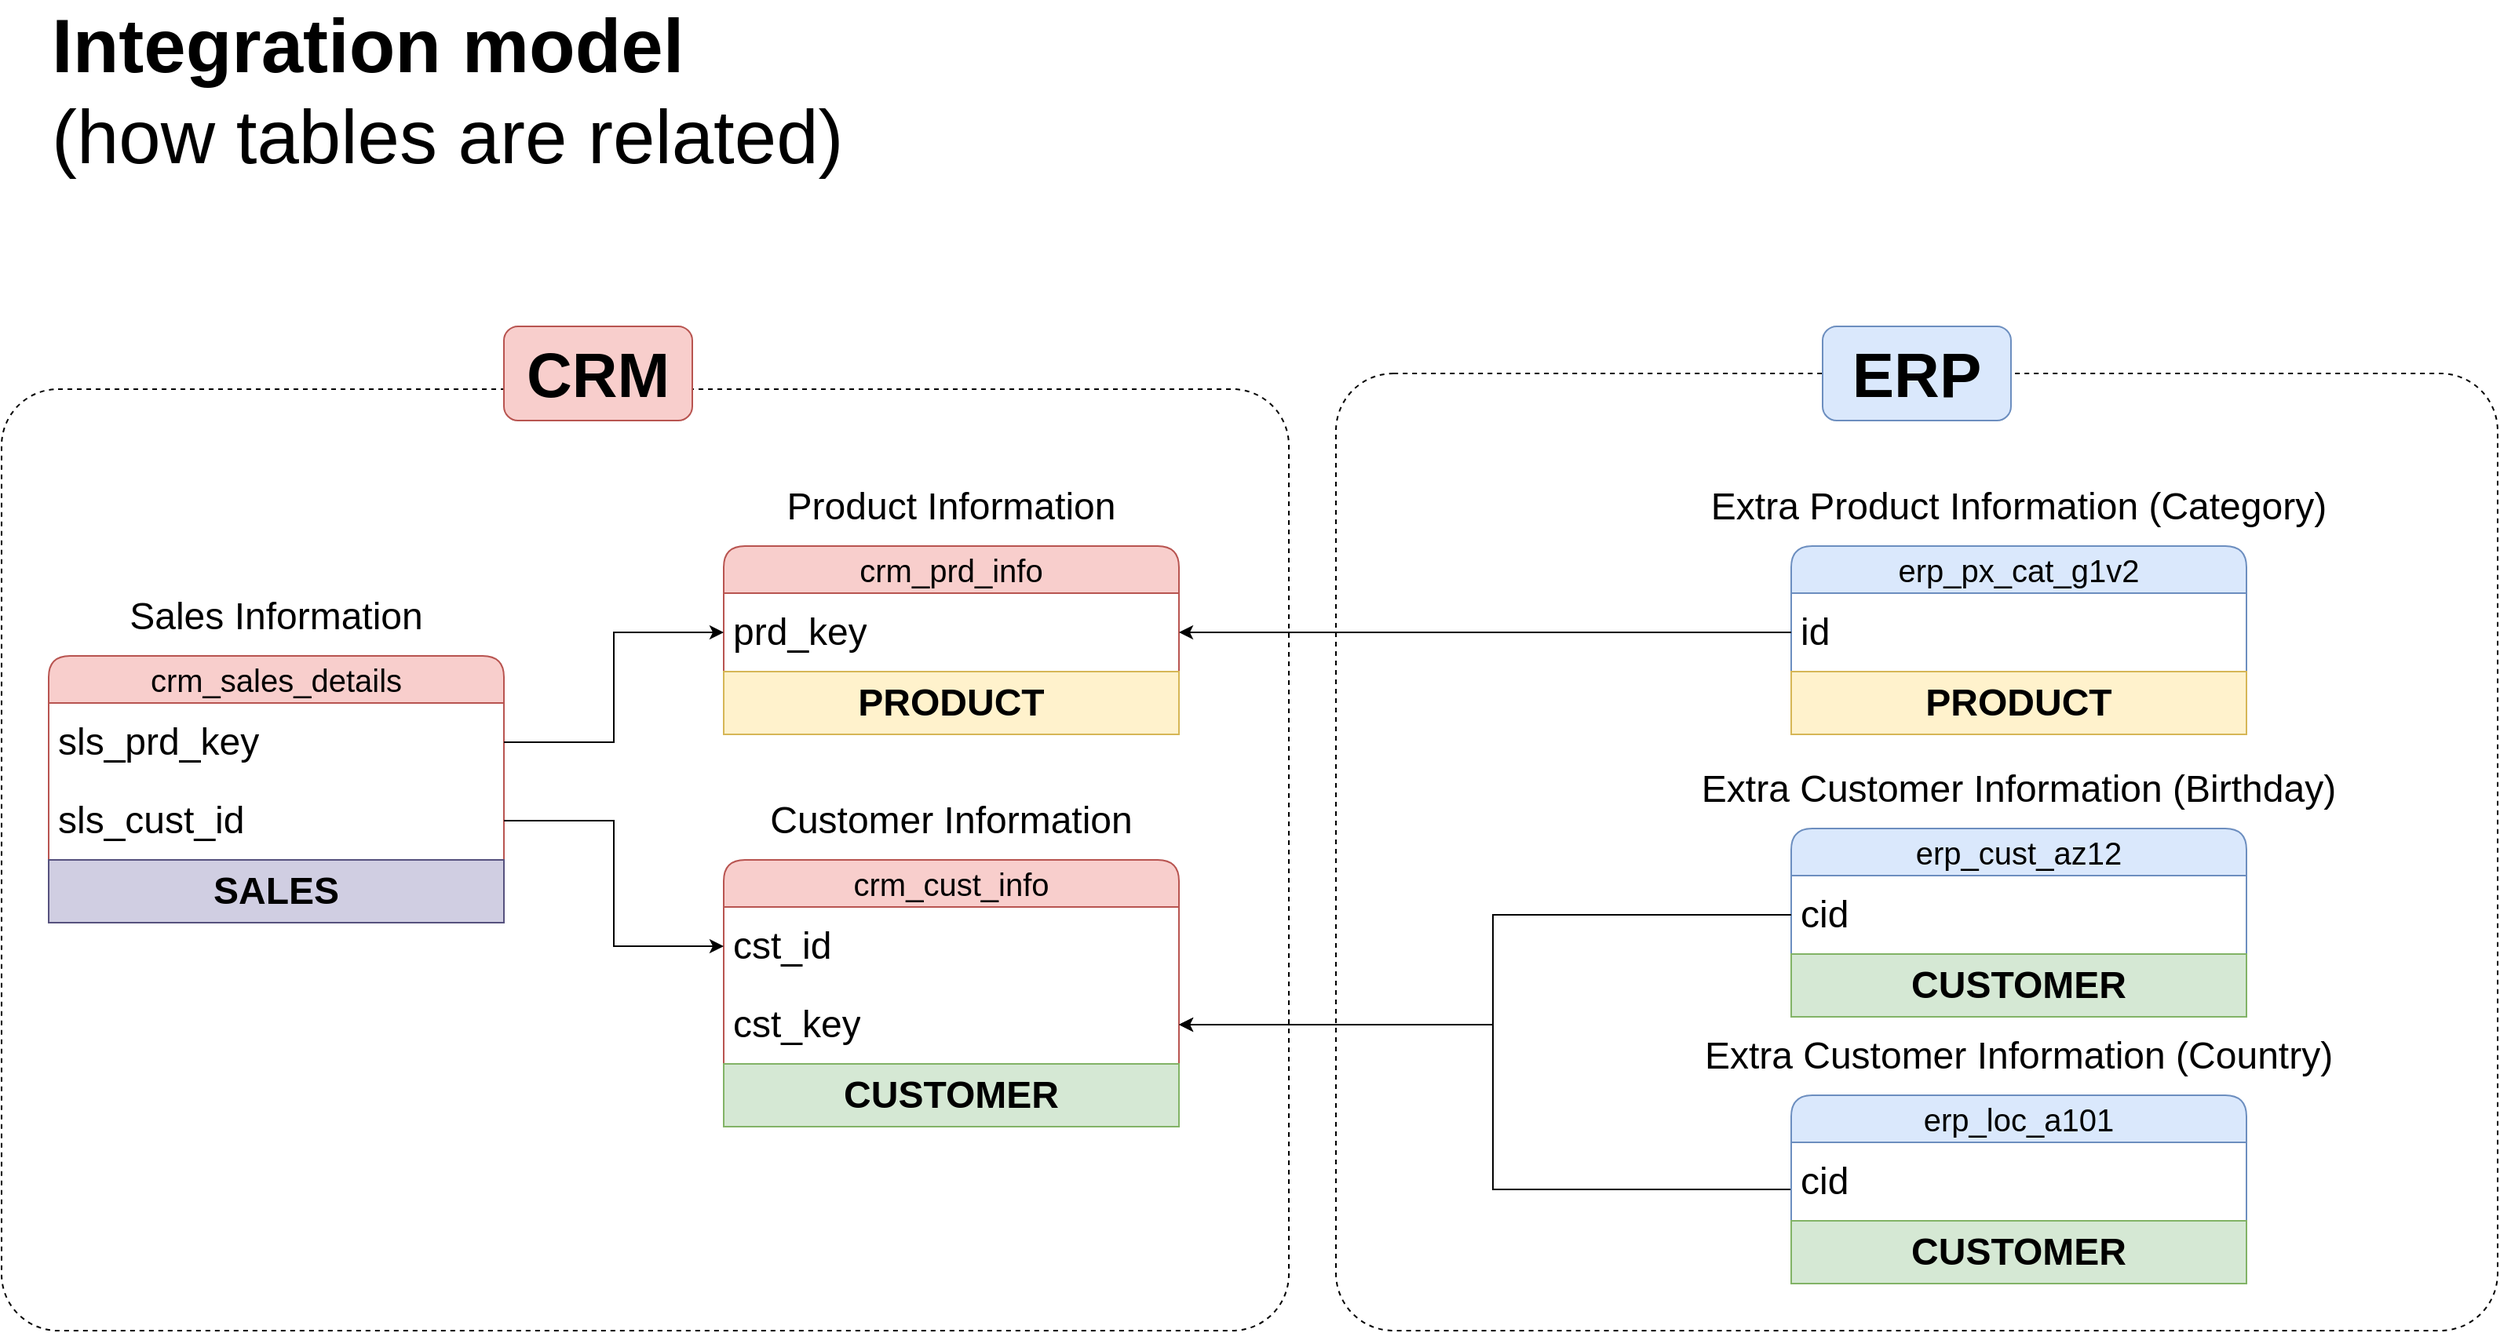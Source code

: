<mxfile version="27.1.4">
  <diagram name="Page-1" id="Ld6vL4baBTNlo-v3CDsi">
    <mxGraphModel dx="1605" dy="923" grid="1" gridSize="10" guides="1" tooltips="1" connect="1" arrows="1" fold="1" page="1" pageScale="1" pageWidth="827" pageHeight="1169" math="0" shadow="0">
      <root>
        <mxCell id="0" />
        <mxCell id="1" parent="0" />
        <mxCell id="LcHsbRKN5AjCWwVruESh-37" value="" style="rounded=1;whiteSpace=wrap;html=1;strokeWidth=1;dashed=1;fillColor=none;arcSize=6;" parent="1" vertex="1">
          <mxGeometry x="890" y="260" width="740" height="610" as="geometry" />
        </mxCell>
        <mxCell id="LcHsbRKN5AjCWwVruESh-36" value="" style="rounded=1;whiteSpace=wrap;html=1;strokeWidth=1;dashed=1;fillColor=none;arcSize=6;" parent="1" vertex="1">
          <mxGeometry x="40" y="270" width="820" height="600" as="geometry" />
        </mxCell>
        <mxCell id="LcHsbRKN5AjCWwVruESh-1" value="Integration model&amp;nbsp;&lt;div&gt;&lt;span style=&quot;font-weight: normal;&quot;&gt;(how tables are related)&lt;/span&gt;&lt;/div&gt;" style="text;html=1;align=left;verticalAlign=middle;whiteSpace=wrap;rounded=0;fontSize=48;fontStyle=1" parent="1" vertex="1">
          <mxGeometry x="70" y="40" width="550" height="80" as="geometry" />
        </mxCell>
        <mxCell id="LcHsbRKN5AjCWwVruESh-7" value="&lt;font style=&quot;font-size: 20px;&quot;&gt;crm_cust_info&lt;/font&gt;" style="swimlane;fontStyle=0;childLayout=stackLayout;horizontal=1;startSize=30;horizontalStack=0;resizeParent=1;resizeParentMax=0;resizeLast=0;collapsible=1;marginBottom=0;whiteSpace=wrap;html=1;rounded=1;fillColor=#f8cecc;strokeColor=#b85450;fontSize=24;" parent="1" vertex="1">
          <mxGeometry x="500" y="570" width="290" height="170" as="geometry" />
        </mxCell>
        <mxCell id="LcHsbRKN5AjCWwVruESh-8" value="cst_id" style="text;strokeColor=none;fillColor=none;align=left;verticalAlign=middle;spacingLeft=4;spacingRight=4;overflow=hidden;points=[[0,0.5],[1,0.5]];portConstraint=eastwest;rotatable=0;whiteSpace=wrap;html=1;fontSize=24;" parent="LcHsbRKN5AjCWwVruESh-7" vertex="1">
          <mxGeometry y="30" width="290" height="50" as="geometry" />
        </mxCell>
        <mxCell id="LcHsbRKN5AjCWwVruESh-26" value="cst_key" style="text;strokeColor=none;fillColor=none;align=left;verticalAlign=middle;spacingLeft=4;spacingRight=4;overflow=hidden;points=[[0,0.5],[1,0.5]];portConstraint=eastwest;rotatable=0;whiteSpace=wrap;html=1;fontSize=24;" parent="LcHsbRKN5AjCWwVruESh-7" vertex="1">
          <mxGeometry y="80" width="290" height="50" as="geometry" />
        </mxCell>
        <mxCell id="iI19U4iNkeVaTwDyufnD-3" value="CUSTOMER" style="text;html=1;strokeColor=#82b366;fillColor=#d5e8d4;align=center;verticalAlign=middle;whiteSpace=wrap;overflow=hidden;fontSize=24;fontStyle=1" vertex="1" parent="LcHsbRKN5AjCWwVruESh-7">
          <mxGeometry y="130" width="290" height="40" as="geometry" />
        </mxCell>
        <mxCell id="LcHsbRKN5AjCWwVruESh-11" value="Customer Information" style="text;html=1;align=center;verticalAlign=middle;whiteSpace=wrap;rounded=0;fontSize=24;" parent="1" vertex="1">
          <mxGeometry x="510" y="530" width="270" height="30" as="geometry" />
        </mxCell>
        <mxCell id="LcHsbRKN5AjCWwVruESh-13" value="&lt;font style=&quot;font-size: 20px;&quot;&gt;crm_prd_info&lt;/font&gt;" style="swimlane;fontStyle=0;childLayout=stackLayout;horizontal=1;startSize=30;horizontalStack=0;resizeParent=1;resizeParentMax=0;resizeLast=0;collapsible=1;marginBottom=0;whiteSpace=wrap;html=1;rounded=1;fillColor=#f8cecc;strokeColor=#b85450;fontSize=24;" parent="1" vertex="1">
          <mxGeometry x="500" y="370" width="290" height="120" as="geometry" />
        </mxCell>
        <mxCell id="LcHsbRKN5AjCWwVruESh-14" value="prd_key" style="text;strokeColor=none;fillColor=none;align=left;verticalAlign=middle;spacingLeft=4;spacingRight=4;overflow=hidden;points=[[0,0.5],[1,0.5]];portConstraint=eastwest;rotatable=0;whiteSpace=wrap;html=1;fontSize=24;" parent="LcHsbRKN5AjCWwVruESh-13" vertex="1">
          <mxGeometry y="30" width="290" height="50" as="geometry" />
        </mxCell>
        <mxCell id="iI19U4iNkeVaTwDyufnD-1" value="PRODUCT" style="text;html=1;strokeColor=#d6b656;fillColor=#fff2cc;align=center;verticalAlign=middle;whiteSpace=wrap;overflow=hidden;fontSize=24;fontStyle=1" vertex="1" parent="LcHsbRKN5AjCWwVruESh-13">
          <mxGeometry y="80" width="290" height="40" as="geometry" />
        </mxCell>
        <mxCell id="LcHsbRKN5AjCWwVruESh-15" value="Product Information" style="text;html=1;align=center;verticalAlign=middle;whiteSpace=wrap;rounded=0;fontSize=24;" parent="1" vertex="1">
          <mxGeometry x="510" y="330" width="270" height="30" as="geometry" />
        </mxCell>
        <mxCell id="LcHsbRKN5AjCWwVruESh-16" value="&lt;font style=&quot;font-size: 20px;&quot;&gt;crm_sales_details&lt;/font&gt;" style="swimlane;fontStyle=0;childLayout=stackLayout;horizontal=1;startSize=30;horizontalStack=0;resizeParent=1;resizeParentMax=0;resizeLast=0;collapsible=1;marginBottom=0;whiteSpace=wrap;html=1;rounded=1;fillColor=#f8cecc;strokeColor=#b85450;fontSize=24;" parent="1" vertex="1">
          <mxGeometry x="70" y="440" width="290" height="170" as="geometry" />
        </mxCell>
        <mxCell id="LcHsbRKN5AjCWwVruESh-17" value="sls_prd_key" style="text;strokeColor=none;fillColor=none;align=left;verticalAlign=middle;spacingLeft=4;spacingRight=4;overflow=hidden;points=[[0,0.5],[1,0.5]];portConstraint=eastwest;rotatable=0;whiteSpace=wrap;html=1;fontSize=24;" parent="LcHsbRKN5AjCWwVruESh-16" vertex="1">
          <mxGeometry y="30" width="290" height="50" as="geometry" />
        </mxCell>
        <mxCell id="LcHsbRKN5AjCWwVruESh-20" value="sls_cust_id" style="text;strokeColor=none;fillColor=none;align=left;verticalAlign=middle;spacingLeft=4;spacingRight=4;overflow=hidden;points=[[0,0.5],[1,0.5]];portConstraint=eastwest;rotatable=0;whiteSpace=wrap;html=1;fontSize=24;" parent="LcHsbRKN5AjCWwVruESh-16" vertex="1">
          <mxGeometry y="80" width="290" height="50" as="geometry" />
        </mxCell>
        <mxCell id="iI19U4iNkeVaTwDyufnD-6" value="SALES" style="text;html=1;strokeColor=#56517e;fillColor=#d0cee2;align=center;verticalAlign=middle;whiteSpace=wrap;overflow=hidden;fontSize=24;fontStyle=1;" vertex="1" parent="LcHsbRKN5AjCWwVruESh-16">
          <mxGeometry y="130" width="290" height="40" as="geometry" />
        </mxCell>
        <mxCell id="LcHsbRKN5AjCWwVruESh-18" value="Sales Information" style="text;html=1;align=center;verticalAlign=middle;whiteSpace=wrap;rounded=0;fontSize=24;" parent="1" vertex="1">
          <mxGeometry x="80" y="400" width="270" height="30" as="geometry" />
        </mxCell>
        <mxCell id="LcHsbRKN5AjCWwVruESh-21" style="edgeStyle=orthogonalEdgeStyle;rounded=0;orthogonalLoop=1;jettySize=auto;html=1;entryX=0;entryY=0.5;entryDx=0;entryDy=0;" parent="1" source="LcHsbRKN5AjCWwVruESh-17" target="LcHsbRKN5AjCWwVruESh-14" edge="1">
          <mxGeometry relative="1" as="geometry" />
        </mxCell>
        <mxCell id="LcHsbRKN5AjCWwVruESh-22" style="edgeStyle=orthogonalEdgeStyle;rounded=0;orthogonalLoop=1;jettySize=auto;html=1;" parent="1" source="LcHsbRKN5AjCWwVruESh-20" target="LcHsbRKN5AjCWwVruESh-8" edge="1">
          <mxGeometry relative="1" as="geometry" />
        </mxCell>
        <mxCell id="LcHsbRKN5AjCWwVruESh-23" value="&lt;font style=&quot;font-size: 20px;&quot;&gt;erp_cust_az12&lt;/font&gt;" style="swimlane;fontStyle=0;childLayout=stackLayout;horizontal=1;startSize=30;horizontalStack=0;resizeParent=1;resizeParentMax=0;resizeLast=0;collapsible=1;marginBottom=0;whiteSpace=wrap;html=1;rounded=1;fillColor=#dae8fc;strokeColor=#6c8ebf;fontSize=24;" parent="1" vertex="1">
          <mxGeometry x="1180" y="550" width="290" height="120" as="geometry" />
        </mxCell>
        <mxCell id="LcHsbRKN5AjCWwVruESh-24" value="cid" style="text;strokeColor=none;fillColor=none;align=left;verticalAlign=middle;spacingLeft=4;spacingRight=4;overflow=hidden;points=[[0,0.5],[1,0.5]];portConstraint=eastwest;rotatable=0;whiteSpace=wrap;html=1;fontSize=24;" parent="LcHsbRKN5AjCWwVruESh-23" vertex="1">
          <mxGeometry y="30" width="290" height="50" as="geometry" />
        </mxCell>
        <mxCell id="iI19U4iNkeVaTwDyufnD-4" value="CUSTOMER" style="text;html=1;strokeColor=#82b366;fillColor=#d5e8d4;align=center;verticalAlign=middle;whiteSpace=wrap;overflow=hidden;fontSize=24;fontStyle=1" vertex="1" parent="LcHsbRKN5AjCWwVruESh-23">
          <mxGeometry y="80" width="290" height="40" as="geometry" />
        </mxCell>
        <mxCell id="LcHsbRKN5AjCWwVruESh-25" value="Extra Customer Information (Birthday)" style="text;html=1;align=center;verticalAlign=middle;whiteSpace=wrap;rounded=0;fontSize=24;" parent="1" vertex="1">
          <mxGeometry x="1110" y="510" width="430" height="30" as="geometry" />
        </mxCell>
        <mxCell id="LcHsbRKN5AjCWwVruESh-27" style="edgeStyle=orthogonalEdgeStyle;rounded=0;orthogonalLoop=1;jettySize=auto;html=1;" parent="1" source="LcHsbRKN5AjCWwVruESh-24" target="LcHsbRKN5AjCWwVruESh-26" edge="1">
          <mxGeometry relative="1" as="geometry">
            <Array as="points">
              <mxPoint x="990" y="605" />
              <mxPoint x="990" y="675" />
            </Array>
          </mxGeometry>
        </mxCell>
        <mxCell id="LcHsbRKN5AjCWwVruESh-31" style="edgeStyle=orthogonalEdgeStyle;rounded=0;orthogonalLoop=1;jettySize=auto;html=1;entryX=1;entryY=0.5;entryDx=0;entryDy=0;" parent="1" source="LcHsbRKN5AjCWwVruESh-28" target="LcHsbRKN5AjCWwVruESh-26" edge="1">
          <mxGeometry relative="1" as="geometry">
            <Array as="points">
              <mxPoint x="990" y="780" />
              <mxPoint x="990" y="675" />
            </Array>
          </mxGeometry>
        </mxCell>
        <mxCell id="LcHsbRKN5AjCWwVruESh-28" value="&lt;font style=&quot;font-size: 20px;&quot;&gt;erp_loc_a101&lt;/font&gt;" style="swimlane;fontStyle=0;childLayout=stackLayout;horizontal=1;startSize=30;horizontalStack=0;resizeParent=1;resizeParentMax=0;resizeLast=0;collapsible=1;marginBottom=0;whiteSpace=wrap;html=1;rounded=1;fillColor=#dae8fc;strokeColor=#6c8ebf;fontSize=24;" parent="1" vertex="1">
          <mxGeometry x="1180" y="720" width="290" height="120" as="geometry" />
        </mxCell>
        <mxCell id="LcHsbRKN5AjCWwVruESh-29" value="cid" style="text;strokeColor=none;fillColor=none;align=left;verticalAlign=middle;spacingLeft=4;spacingRight=4;overflow=hidden;points=[[0,0.5],[1,0.5]];portConstraint=eastwest;rotatable=0;whiteSpace=wrap;html=1;fontSize=24;" parent="LcHsbRKN5AjCWwVruESh-28" vertex="1">
          <mxGeometry y="30" width="290" height="50" as="geometry" />
        </mxCell>
        <mxCell id="iI19U4iNkeVaTwDyufnD-5" value="CUSTOMER" style="text;html=1;strokeColor=#82b366;fillColor=#d5e8d4;align=center;verticalAlign=middle;whiteSpace=wrap;overflow=hidden;fontSize=24;fontStyle=1" vertex="1" parent="LcHsbRKN5AjCWwVruESh-28">
          <mxGeometry y="80" width="290" height="40" as="geometry" />
        </mxCell>
        <mxCell id="LcHsbRKN5AjCWwVruESh-30" value="Extra Customer Information (Country)" style="text;html=1;align=center;verticalAlign=middle;whiteSpace=wrap;rounded=0;fontSize=24;" parent="1" vertex="1">
          <mxGeometry x="1110" y="680" width="430" height="30" as="geometry" />
        </mxCell>
        <mxCell id="LcHsbRKN5AjCWwVruESh-32" value="&lt;font style=&quot;font-size: 20px;&quot;&gt;erp_px_cat_g1v2&lt;/font&gt;" style="swimlane;fontStyle=0;childLayout=stackLayout;horizontal=1;startSize=30;horizontalStack=0;resizeParent=1;resizeParentMax=0;resizeLast=0;collapsible=1;marginBottom=0;whiteSpace=wrap;html=1;rounded=1;fillColor=#dae8fc;strokeColor=#6c8ebf;fontSize=24;" parent="1" vertex="1">
          <mxGeometry x="1180" y="370" width="290" height="120" as="geometry" />
        </mxCell>
        <mxCell id="LcHsbRKN5AjCWwVruESh-33" value="id" style="text;strokeColor=none;fillColor=none;align=left;verticalAlign=middle;spacingLeft=4;spacingRight=4;overflow=hidden;points=[[0,0.5],[1,0.5]];portConstraint=eastwest;rotatable=0;whiteSpace=wrap;html=1;fontSize=24;" parent="LcHsbRKN5AjCWwVruESh-32" vertex="1">
          <mxGeometry y="30" width="290" height="50" as="geometry" />
        </mxCell>
        <mxCell id="iI19U4iNkeVaTwDyufnD-2" value="PRODUCT" style="text;html=1;strokeColor=#d6b656;fillColor=#fff2cc;align=center;verticalAlign=middle;whiteSpace=wrap;overflow=hidden;fontSize=24;fontStyle=1" vertex="1" parent="LcHsbRKN5AjCWwVruESh-32">
          <mxGeometry y="80" width="290" height="40" as="geometry" />
        </mxCell>
        <mxCell id="LcHsbRKN5AjCWwVruESh-34" value="Extra Product Information (Category)" style="text;html=1;align=center;verticalAlign=middle;whiteSpace=wrap;rounded=0;fontSize=24;" parent="1" vertex="1">
          <mxGeometry x="1110" y="330" width="430" height="30" as="geometry" />
        </mxCell>
        <mxCell id="LcHsbRKN5AjCWwVruESh-35" style="edgeStyle=orthogonalEdgeStyle;rounded=0;orthogonalLoop=1;jettySize=auto;html=1;entryX=1;entryY=0.5;entryDx=0;entryDy=0;" parent="1" source="LcHsbRKN5AjCWwVruESh-33" target="LcHsbRKN5AjCWwVruESh-14" edge="1">
          <mxGeometry relative="1" as="geometry" />
        </mxCell>
        <mxCell id="LcHsbRKN5AjCWwVruESh-38" value="CRM" style="rounded=1;whiteSpace=wrap;html=1;fillColor=#f8cecc;strokeColor=#b85450;fontSize=40;fontStyle=1" parent="1" vertex="1">
          <mxGeometry x="360" y="230" width="120" height="60" as="geometry" />
        </mxCell>
        <mxCell id="LcHsbRKN5AjCWwVruESh-39" value="ERP" style="rounded=1;whiteSpace=wrap;html=1;fillColor=#dae8fc;strokeColor=#6c8ebf;fontSize=40;fontStyle=1" parent="1" vertex="1">
          <mxGeometry x="1200" y="230" width="120" height="60" as="geometry" />
        </mxCell>
      </root>
    </mxGraphModel>
  </diagram>
</mxfile>
